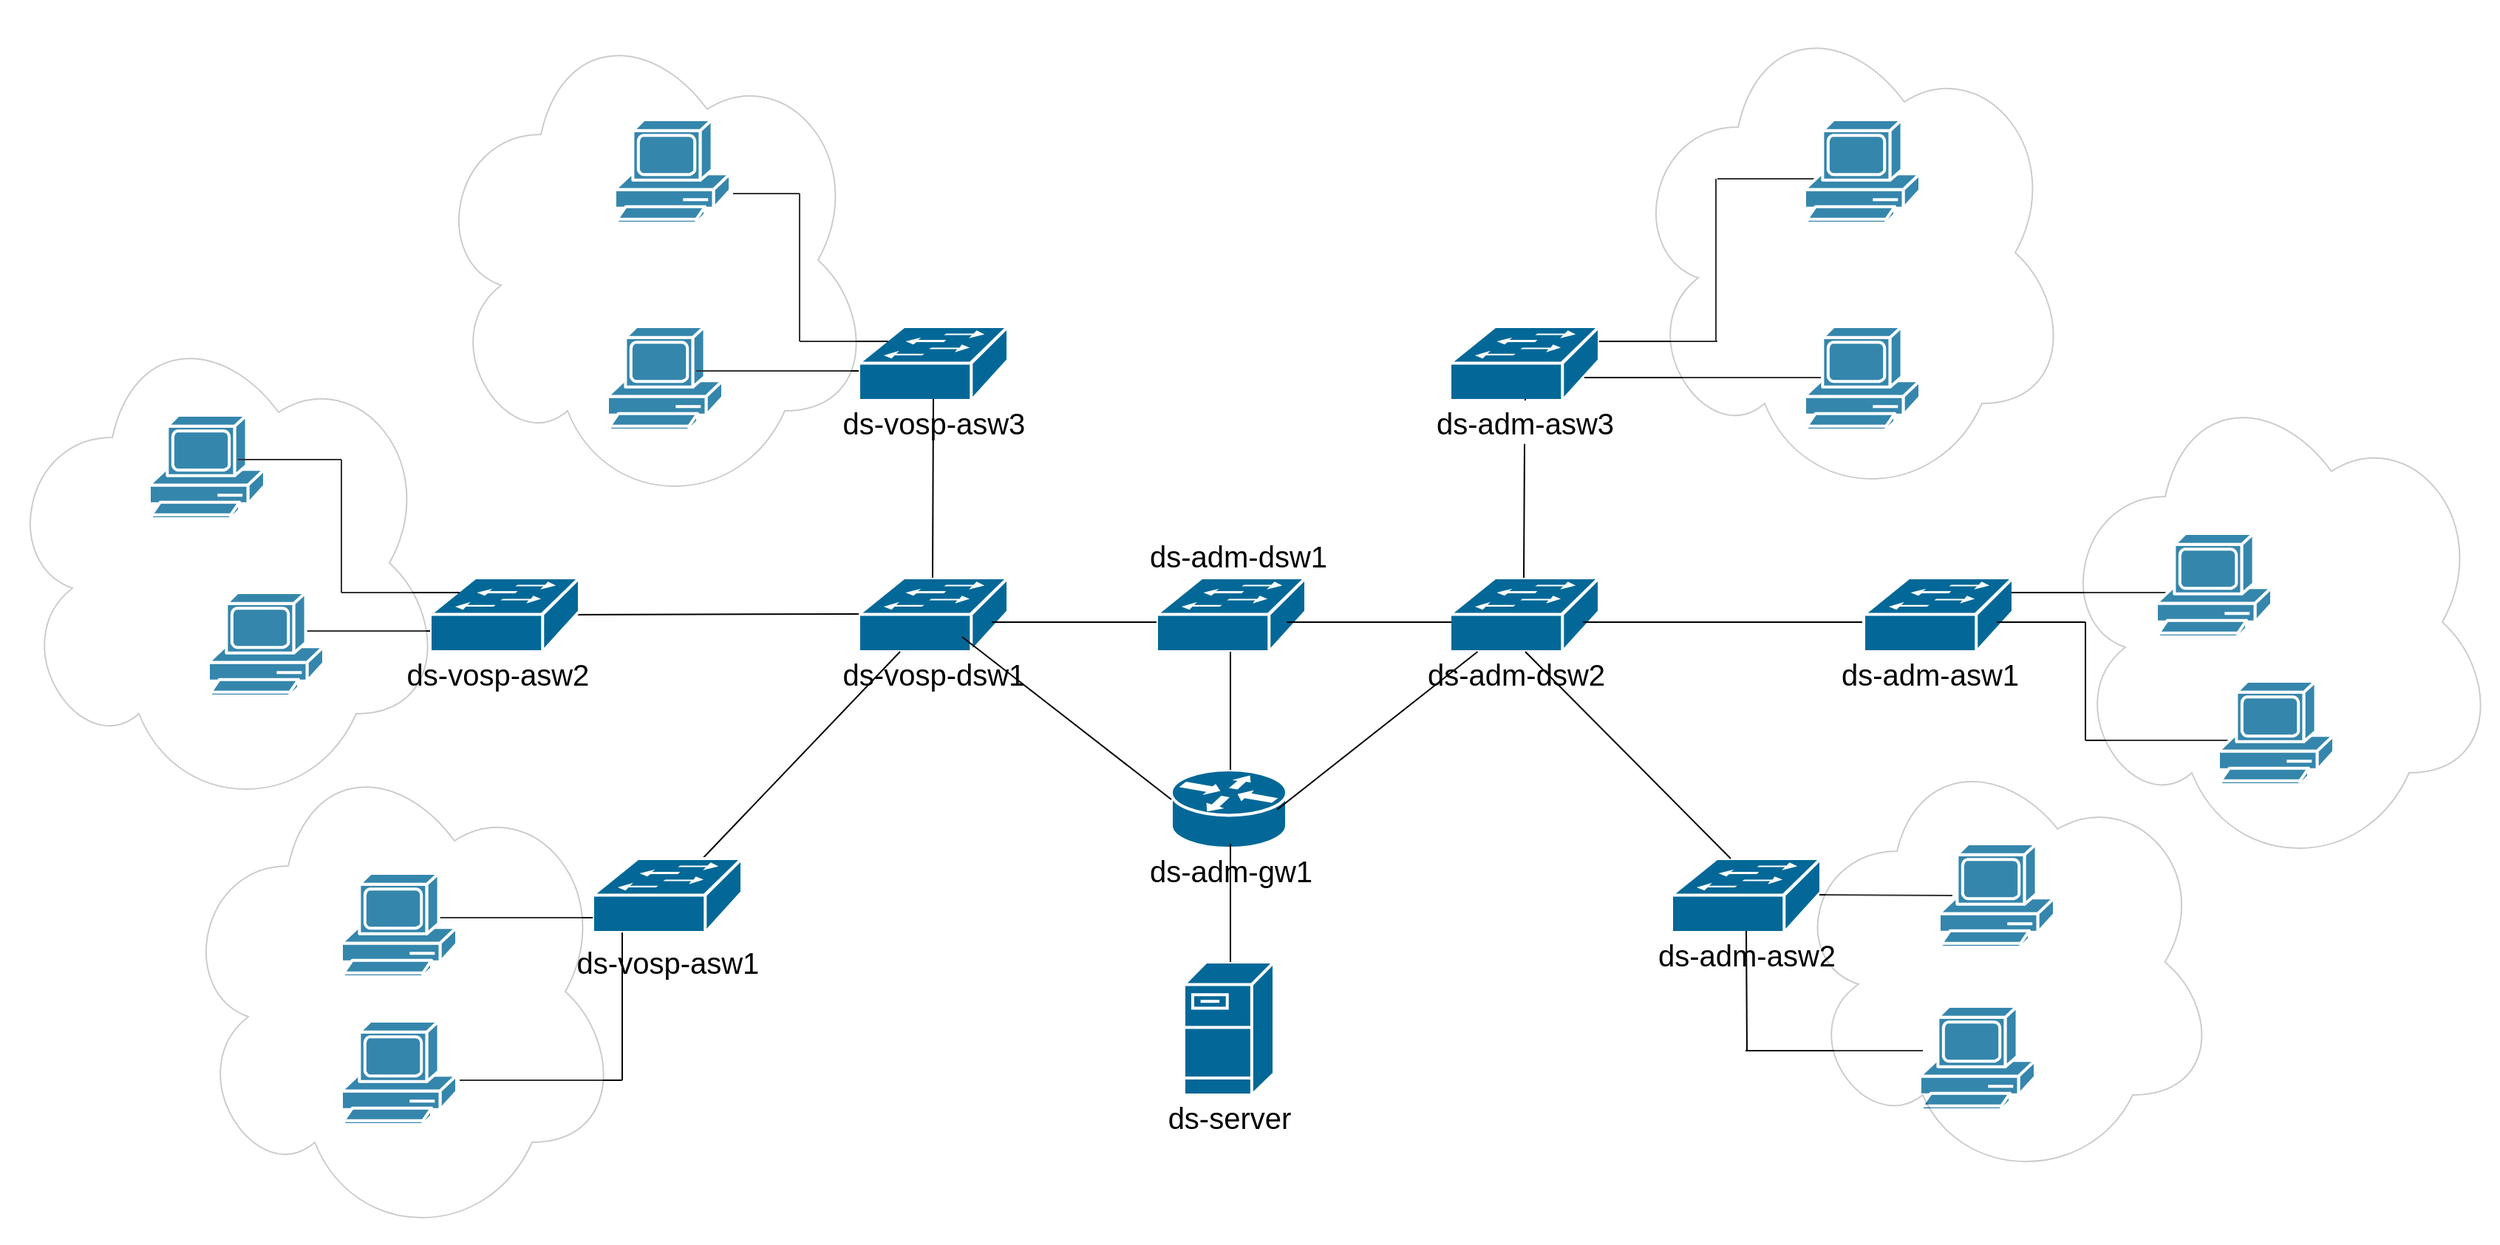 <mxfile version="21.1.7" type="github">
  <diagram name="Page-1" id="c37626ed-c26b-45fb-9056-f9ebc6bb27b6">
    <mxGraphModel dx="1684" dy="95" grid="1" gridSize="10" guides="1" tooltips="1" connect="1" arrows="1" fold="1" page="1" pageScale="1" pageWidth="1100" pageHeight="850" background="none" math="0" shadow="0">
      <root>
        <mxCell id="0" />
        <mxCell id="1" parent="0" />
        <mxCell id="XvvMgI4vBFlba0enUQ60-3" value="" style="shape=mxgraph.cisco.computers_and_peripherals.pc;sketch=0;html=1;pointerEvents=1;dashed=0;fillColor=#036897;strokeColor=#ffffff;strokeWidth=2;verticalLabelPosition=bottom;verticalAlign=top;align=center;outlineConnect=0;" parent="1" vertex="1">
          <mxGeometry x="-140" y="1150" width="78" height="70" as="geometry" />
        </mxCell>
        <mxCell id="XvvMgI4vBFlba0enUQ60-4" value="" style="shape=mxgraph.cisco.computers_and_peripherals.pc;sketch=0;html=1;pointerEvents=1;dashed=0;fillColor=#036897;strokeColor=#ffffff;strokeWidth=2;verticalLabelPosition=bottom;verticalAlign=top;align=center;outlineConnect=0;" parent="1" vertex="1">
          <mxGeometry x="-135" y="1010" width="78" height="70" as="geometry" />
        </mxCell>
        <mxCell id="XvvMgI4vBFlba0enUQ60-5" value="" style="shape=mxgraph.cisco.switches.workgroup_switch;sketch=0;html=1;pointerEvents=1;dashed=0;fillColor=#036897;strokeColor=#ffffff;strokeWidth=2;verticalLabelPosition=bottom;verticalAlign=top;align=center;outlineConnect=0;" parent="1" vertex="1">
          <mxGeometry x="430" y="1320" width="101" height="50" as="geometry" />
        </mxCell>
        <mxCell id="XvvMgI4vBFlba0enUQ60-6" value="" style="shape=mxgraph.cisco.switches.workgroup_switch;sketch=0;html=1;pointerEvents=1;dashed=0;fillColor=#036897;strokeColor=#ffffff;strokeWidth=2;verticalLabelPosition=bottom;verticalAlign=top;align=center;outlineConnect=0;" parent="1" vertex="1">
          <mxGeometry x="231.5" y="1320" width="101" height="50" as="geometry" />
        </mxCell>
        <mxCell id="XvvMgI4vBFlba0enUQ60-8" value="" style="shape=mxgraph.cisco.switches.workgroup_switch;sketch=0;html=1;pointerEvents=1;dashed=0;fillColor=#036897;strokeColor=#ffffff;strokeWidth=2;verticalLabelPosition=bottom;verticalAlign=top;align=center;outlineConnect=0;" parent="1" vertex="1">
          <mxGeometry x="30" y="1320" width="101" height="50" as="geometry" />
        </mxCell>
        <mxCell id="XvvMgI4vBFlba0enUQ60-9" value="" style="shape=mxgraph.cisco.routers.router;sketch=0;html=1;pointerEvents=1;dashed=0;fillColor=#036897;strokeColor=#ffffff;strokeWidth=2;verticalLabelPosition=bottom;verticalAlign=top;align=center;outlineConnect=0;" parent="1" vertex="1">
          <mxGeometry x="241.5" y="1450" width="78" height="53" as="geometry" />
        </mxCell>
        <mxCell id="XvvMgI4vBFlba0enUQ60-10" value="" style="shape=mxgraph.cisco.servers.fileserver;sketch=0;html=1;pointerEvents=1;dashed=0;fillColor=#036897;strokeColor=#ffffff;strokeWidth=2;verticalLabelPosition=bottom;verticalAlign=top;align=center;outlineConnect=0;" parent="1" vertex="1">
          <mxGeometry x="250" y="1580" width="61" height="90" as="geometry" />
        </mxCell>
        <mxCell id="XvvMgI4vBFlba0enUQ60-12" value="" style="shape=mxgraph.cisco.switches.workgroup_switch;sketch=0;html=1;pointerEvents=1;dashed=0;fillColor=#036897;strokeColor=#ffffff;strokeWidth=2;verticalLabelPosition=bottom;verticalAlign=top;align=center;outlineConnect=0;" parent="1" vertex="1">
          <mxGeometry x="30" y="1150" width="101" height="50" as="geometry" />
        </mxCell>
        <mxCell id="XvvMgI4vBFlba0enUQ60-13" value="" style="shape=mxgraph.cisco.switches.workgroup_switch;sketch=0;html=1;pointerEvents=1;dashed=0;fillColor=#036897;strokeColor=#ffffff;strokeWidth=2;verticalLabelPosition=bottom;verticalAlign=top;align=center;outlineConnect=0;" parent="1" vertex="1">
          <mxGeometry x="430" y="1150" width="101" height="50" as="geometry" />
        </mxCell>
        <mxCell id="dDXD2PsUgnubhzzMAjPv-3" value="" style="endArrow=none;html=1;rounded=0;" parent="1" edge="1">
          <mxGeometry width="50" height="50" relative="1" as="geometry">
            <mxPoint x="281.5" y="1450" as="sourcePoint" />
            <mxPoint x="281.5" y="1370" as="targetPoint" />
          </mxGeometry>
        </mxCell>
        <mxCell id="dDXD2PsUgnubhzzMAjPv-5" value="" style="endArrow=none;html=1;rounded=0;" parent="1" edge="1">
          <mxGeometry width="50" height="50" relative="1" as="geometry">
            <mxPoint x="281.5" y="1580" as="sourcePoint" />
            <mxPoint x="281.5" y="1500" as="targetPoint" />
          </mxGeometry>
        </mxCell>
        <mxCell id="dDXD2PsUgnubhzzMAjPv-6" value="" style="endArrow=none;html=1;rounded=0;" parent="1" edge="1">
          <mxGeometry width="50" height="50" relative="1" as="geometry">
            <mxPoint x="120" y="1350" as="sourcePoint" />
            <mxPoint x="231.5" y="1350" as="targetPoint" />
          </mxGeometry>
        </mxCell>
        <mxCell id="dDXD2PsUgnubhzzMAjPv-7" value="" style="endArrow=none;html=1;rounded=0;" parent="1" edge="1">
          <mxGeometry width="50" height="50" relative="1" as="geometry">
            <mxPoint x="319.5" y="1350" as="sourcePoint" />
            <mxPoint x="431" y="1350" as="targetPoint" />
          </mxGeometry>
        </mxCell>
        <mxCell id="dDXD2PsUgnubhzzMAjPv-8" value="" style="endArrow=none;html=1;rounded=0;entryX=0.5;entryY=0.98;entryDx=0;entryDy=0;entryPerimeter=0;" parent="1" target="XvvMgI4vBFlba0enUQ60-12" edge="1">
          <mxGeometry width="50" height="50" relative="1" as="geometry">
            <mxPoint x="80" y="1320" as="sourcePoint" />
            <mxPoint x="80" y="1230" as="targetPoint" />
          </mxGeometry>
        </mxCell>
        <mxCell id="dDXD2PsUgnubhzzMAjPv-9" value="" style="endArrow=none;html=1;rounded=0;entryX=0.5;entryY=0.98;entryDx=0;entryDy=0;entryPerimeter=0;" parent="1" edge="1" source="FELmi7-JpcPB_7Qh0uIB-7">
          <mxGeometry width="50" height="50" relative="1" as="geometry">
            <mxPoint x="480" y="1320" as="sourcePoint" />
            <mxPoint x="481" y="1199" as="targetPoint" />
          </mxGeometry>
        </mxCell>
        <mxCell id="dDXD2PsUgnubhzzMAjPv-10" value="" style="endArrow=none;html=1;rounded=0;" parent="1" edge="1">
          <mxGeometry width="50" height="50" relative="1" as="geometry">
            <mxPoint x="100" y="1360" as="sourcePoint" />
            <mxPoint x="241.5" y="1470" as="targetPoint" />
          </mxGeometry>
        </mxCell>
        <mxCell id="dDXD2PsUgnubhzzMAjPv-12" value="" style="endArrow=none;html=1;rounded=0;entryX=0.919;entryY=0.506;entryDx=0;entryDy=0;entryPerimeter=0;" parent="1" source="XvvMgI4vBFlba0enUQ60-5" target="XvvMgI4vBFlba0enUQ60-9" edge="1">
          <mxGeometry width="50" height="50" relative="1" as="geometry">
            <mxPoint x="159" y="1379" as="sourcePoint" />
            <mxPoint x="320" y="1480" as="targetPoint" />
          </mxGeometry>
        </mxCell>
        <mxCell id="dDXD2PsUgnubhzzMAjPv-13" value="" style="endArrow=none;html=1;rounded=0;" parent="1" edge="1">
          <mxGeometry width="50" height="50" relative="1" as="geometry">
            <mxPoint x="-170" y="1345" as="sourcePoint" />
            <mxPoint x="30" y="1344.5" as="targetPoint" />
          </mxGeometry>
        </mxCell>
        <mxCell id="dDXD2PsUgnubhzzMAjPv-14" value="" style="shape=mxgraph.cisco.switches.workgroup_switch;sketch=0;html=1;pointerEvents=1;dashed=0;fillColor=#036897;strokeColor=#ffffff;strokeWidth=2;verticalLabelPosition=bottom;verticalAlign=top;align=center;outlineConnect=0;" parent="1" vertex="1">
          <mxGeometry x="-260" y="1320" width="101" height="50" as="geometry" />
        </mxCell>
        <mxCell id="dDXD2PsUgnubhzzMAjPv-15" value="" style="endArrow=none;html=1;rounded=0;" parent="1" source="dDXD2PsUgnubhzzMAjPv-16" edge="1">
          <mxGeometry width="50" height="50" relative="1" as="geometry">
            <mxPoint x="58" y="1450" as="sourcePoint" />
            <mxPoint x="58" y="1370" as="targetPoint" />
          </mxGeometry>
        </mxCell>
        <mxCell id="dDXD2PsUgnubhzzMAjPv-16" value="" style="shape=mxgraph.cisco.switches.workgroup_switch;sketch=0;html=1;pointerEvents=1;dashed=0;fillColor=#036897;strokeColor=#ffffff;strokeWidth=2;verticalLabelPosition=bottom;verticalAlign=top;align=center;outlineConnect=0;" parent="1" vertex="1">
          <mxGeometry x="-150" y="1510" width="101" height="50" as="geometry" />
        </mxCell>
        <mxCell id="dDXD2PsUgnubhzzMAjPv-17" value="" style="shape=mxgraph.cisco.switches.workgroup_switch;sketch=0;html=1;pointerEvents=1;dashed=0;fillColor=#036897;strokeColor=#ffffff;strokeWidth=2;verticalLabelPosition=bottom;verticalAlign=top;align=center;outlineConnect=0;" parent="1" vertex="1">
          <mxGeometry x="580" y="1510" width="101" height="50" as="geometry" />
        </mxCell>
        <mxCell id="dDXD2PsUgnubhzzMAjPv-20" value="" style="endArrow=none;html=1;rounded=0;entryX=0.396;entryY=0;entryDx=0;entryDy=0;entryPerimeter=0;" parent="1" target="dDXD2PsUgnubhzzMAjPv-17" edge="1">
          <mxGeometry width="50" height="50" relative="1" as="geometry">
            <mxPoint x="481" y="1370" as="sourcePoint" />
            <mxPoint x="531" y="1320" as="targetPoint" />
          </mxGeometry>
        </mxCell>
        <mxCell id="dDXD2PsUgnubhzzMAjPv-21" value="" style="endArrow=none;html=1;rounded=0;" parent="1" edge="1">
          <mxGeometry width="50" height="50" relative="1" as="geometry">
            <mxPoint x="520" y="1350" as="sourcePoint" />
            <mxPoint x="720" y="1350" as="targetPoint" />
          </mxGeometry>
        </mxCell>
        <mxCell id="dDXD2PsUgnubhzzMAjPv-22" value="" style="shape=mxgraph.cisco.switches.workgroup_switch;sketch=0;html=1;pointerEvents=1;dashed=0;fillColor=#036897;strokeColor=#ffffff;strokeWidth=2;verticalLabelPosition=bottom;verticalAlign=top;align=center;outlineConnect=0;" parent="1" vertex="1">
          <mxGeometry x="710" y="1320" width="101" height="50" as="geometry" />
        </mxCell>
        <mxCell id="dDXD2PsUgnubhzzMAjPv-24" value="" style="endArrow=none;html=1;rounded=0;" parent="1" edge="1">
          <mxGeometry width="50" height="50" relative="1" as="geometry">
            <mxPoint x="-80" y="1180" as="sourcePoint" />
            <mxPoint x="30" y="1180" as="targetPoint" />
          </mxGeometry>
        </mxCell>
        <mxCell id="dDXD2PsUgnubhzzMAjPv-25" value="" style="endArrow=none;html=1;rounded=0;" parent="1" edge="1">
          <mxGeometry width="50" height="50" relative="1" as="geometry">
            <mxPoint x="-10" y="1160" as="sourcePoint" />
            <mxPoint x="50" y="1160" as="targetPoint" />
          </mxGeometry>
        </mxCell>
        <mxCell id="dDXD2PsUgnubhzzMAjPv-26" value="" style="endArrow=none;html=1;rounded=0;" parent="1" edge="1">
          <mxGeometry width="50" height="50" relative="1" as="geometry">
            <mxPoint x="-10" y="1160" as="sourcePoint" />
            <mxPoint x="-10" y="1060" as="targetPoint" />
          </mxGeometry>
        </mxCell>
        <mxCell id="dDXD2PsUgnubhzzMAjPv-27" value="" style="endArrow=none;html=1;rounded=0;exitX=1.026;exitY=0.714;exitDx=0;exitDy=0;exitPerimeter=0;" parent="1" source="XvvMgI4vBFlba0enUQ60-4" edge="1">
          <mxGeometry width="50" height="50" relative="1" as="geometry">
            <mxPoint x="-60" y="1110" as="sourcePoint" />
            <mxPoint x="-10" y="1060" as="targetPoint" />
          </mxGeometry>
        </mxCell>
        <mxCell id="dDXD2PsUgnubhzzMAjPv-28" value="" style="endArrow=none;html=1;rounded=0;" parent="1" edge="1">
          <mxGeometry width="50" height="50" relative="1" as="geometry">
            <mxPoint x="-350" y="1356" as="sourcePoint" />
            <mxPoint x="-260" y="1356" as="targetPoint" />
          </mxGeometry>
        </mxCell>
        <mxCell id="dDXD2PsUgnubhzzMAjPv-29" value="" style="endArrow=none;html=1;rounded=0;" parent="1" edge="1">
          <mxGeometry width="50" height="50" relative="1" as="geometry">
            <mxPoint x="-320" y="1330" as="sourcePoint" />
            <mxPoint x="-240" y="1330" as="targetPoint" />
          </mxGeometry>
        </mxCell>
        <mxCell id="dDXD2PsUgnubhzzMAjPv-30" value="" style="endArrow=none;html=1;rounded=0;" parent="1" edge="1">
          <mxGeometry width="50" height="50" relative="1" as="geometry">
            <mxPoint x="-320" y="1330" as="sourcePoint" />
            <mxPoint x="-320" y="1240" as="targetPoint" />
          </mxGeometry>
        </mxCell>
        <mxCell id="dDXD2PsUgnubhzzMAjPv-33" value="" style="shape=mxgraph.cisco.computers_and_peripherals.pc;sketch=0;html=1;pointerEvents=1;dashed=0;fillColor=#036897;strokeColor=#ffffff;strokeWidth=2;verticalLabelPosition=bottom;verticalAlign=top;align=center;outlineConnect=0;" parent="1" vertex="1">
          <mxGeometry x="-410" y="1330" width="78" height="70" as="geometry" />
        </mxCell>
        <mxCell id="dDXD2PsUgnubhzzMAjPv-36" value="" style="ellipse;shape=cloud;whiteSpace=wrap;html=1;opacity=20;" parent="1" vertex="1">
          <mxGeometry x="-260" y="935" width="300" height="340" as="geometry" />
        </mxCell>
        <mxCell id="dDXD2PsUgnubhzzMAjPv-37" value="" style="endArrow=none;html=1;rounded=0;" parent="1" edge="1">
          <mxGeometry width="50" height="50" relative="1" as="geometry">
            <mxPoint x="-130" y="1660" as="sourcePoint" />
            <mxPoint x="-130" y="1560" as="targetPoint" />
          </mxGeometry>
        </mxCell>
        <mxCell id="dDXD2PsUgnubhzzMAjPv-40" value="" style="endArrow=none;html=1;rounded=0;entryX=0.026;entryY=0.429;entryDx=0;entryDy=0;entryPerimeter=0;" parent="1" target="dDXD2PsUgnubhzzMAjPv-46" edge="1">
          <mxGeometry width="50" height="50" relative="1" as="geometry">
            <mxPoint x="630" y="1640" as="sourcePoint" />
            <mxPoint x="691" y="1640" as="targetPoint" />
          </mxGeometry>
        </mxCell>
        <mxCell id="dDXD2PsUgnubhzzMAjPv-41" value="" style="endArrow=none;html=1;rounded=0;" parent="1" edge="1">
          <mxGeometry width="50" height="50" relative="1" as="geometry">
            <mxPoint x="810" y="1330" as="sourcePoint" />
            <mxPoint x="920" y="1330" as="targetPoint" />
          </mxGeometry>
        </mxCell>
        <mxCell id="dDXD2PsUgnubhzzMAjPv-42" value="" style="endArrow=none;html=1;rounded=0;" parent="1" edge="1">
          <mxGeometry width="50" height="50" relative="1" as="geometry">
            <mxPoint x="800" y="1350" as="sourcePoint" />
            <mxPoint x="860" y="1350" as="targetPoint" />
          </mxGeometry>
        </mxCell>
        <mxCell id="dDXD2PsUgnubhzzMAjPv-44" value="" style="endArrow=none;html=1;rounded=0;" parent="1" edge="1">
          <mxGeometry width="50" height="50" relative="1" as="geometry">
            <mxPoint x="680" y="1534.5" as="sourcePoint" />
            <mxPoint x="770" y="1535" as="targetPoint" />
          </mxGeometry>
        </mxCell>
        <mxCell id="dDXD2PsUgnubhzzMAjPv-45" value="" style="shape=mxgraph.cisco.computers_and_peripherals.pc;sketch=0;html=1;pointerEvents=1;dashed=0;fillColor=#036897;strokeColor=#ffffff;strokeWidth=2;verticalLabelPosition=bottom;verticalAlign=top;align=center;outlineConnect=0;" parent="1" vertex="1">
          <mxGeometry x="761" y="1500" width="78" height="70" as="geometry" />
        </mxCell>
        <mxCell id="dDXD2PsUgnubhzzMAjPv-46" value="" style="shape=mxgraph.cisco.computers_and_peripherals.pc;sketch=0;html=1;pointerEvents=1;dashed=0;fillColor=#036897;strokeColor=#ffffff;strokeWidth=2;verticalLabelPosition=bottom;verticalAlign=top;align=center;outlineConnect=0;" parent="1" vertex="1">
          <mxGeometry x="748" y="1610" width="78" height="70" as="geometry" />
        </mxCell>
        <mxCell id="dDXD2PsUgnubhzzMAjPv-47" value="" style="endArrow=none;html=1;rounded=0;" parent="1" edge="1">
          <mxGeometry width="50" height="50" relative="1" as="geometry">
            <mxPoint x="-260" y="1550" as="sourcePoint" />
            <mxPoint x="-150" y="1550" as="targetPoint" />
          </mxGeometry>
        </mxCell>
        <mxCell id="dDXD2PsUgnubhzzMAjPv-48" value="" style="shape=mxgraph.cisco.computers_and_peripherals.pc;sketch=0;html=1;pointerEvents=1;dashed=0;fillColor=#036897;strokeColor=#ffffff;strokeWidth=2;verticalLabelPosition=bottom;verticalAlign=top;align=center;outlineConnect=0;" parent="1" vertex="1">
          <mxGeometry x="-320" y="1520" width="78" height="70" as="geometry" />
        </mxCell>
        <mxCell id="dDXD2PsUgnubhzzMAjPv-49" value="" style="shape=mxgraph.cisco.computers_and_peripherals.pc;sketch=0;html=1;pointerEvents=1;dashed=0;fillColor=#036897;strokeColor=#ffffff;strokeWidth=2;verticalLabelPosition=bottom;verticalAlign=top;align=center;outlineConnect=0;" parent="1" vertex="1">
          <mxGeometry x="-320" y="1620" width="78" height="70" as="geometry" />
        </mxCell>
        <mxCell id="dDXD2PsUgnubhzzMAjPv-50" value="" style="endArrow=none;html=1;rounded=0;" parent="1" edge="1">
          <mxGeometry width="50" height="50" relative="1" as="geometry">
            <mxPoint x="860" y="1430" as="sourcePoint" />
            <mxPoint x="860" y="1350" as="targetPoint" />
          </mxGeometry>
        </mxCell>
        <mxCell id="dDXD2PsUgnubhzzMAjPv-51" value="" style="endArrow=none;html=1;rounded=0;" parent="1" edge="1">
          <mxGeometry width="50" height="50" relative="1" as="geometry">
            <mxPoint x="860" y="1430" as="sourcePoint" />
            <mxPoint x="960" y="1430" as="targetPoint" />
          </mxGeometry>
        </mxCell>
        <mxCell id="dDXD2PsUgnubhzzMAjPv-53" value="" style="shape=mxgraph.cisco.computers_and_peripherals.pc;sketch=0;html=1;pointerEvents=1;dashed=0;fillColor=#036897;strokeColor=#ffffff;strokeWidth=2;verticalLabelPosition=bottom;verticalAlign=top;align=center;outlineConnect=0;" parent="1" vertex="1">
          <mxGeometry x="908" y="1290" width="78" height="70" as="geometry" />
        </mxCell>
        <mxCell id="dDXD2PsUgnubhzzMAjPv-54" value="" style="shape=mxgraph.cisco.computers_and_peripherals.pc;sketch=0;html=1;pointerEvents=1;dashed=0;fillColor=#036897;strokeColor=#ffffff;strokeWidth=2;verticalLabelPosition=bottom;verticalAlign=top;align=center;outlineConnect=0;" parent="1" vertex="1">
          <mxGeometry x="950" y="1390" width="78" height="70" as="geometry" />
        </mxCell>
        <mxCell id="dDXD2PsUgnubhzzMAjPv-55" value="" style="endArrow=none;html=1;rounded=0;" parent="1" edge="1">
          <mxGeometry width="50" height="50" relative="1" as="geometry">
            <mxPoint x="531" y="1160" as="sourcePoint" />
            <mxPoint x="611" y="1160" as="targetPoint" />
          </mxGeometry>
        </mxCell>
        <mxCell id="dDXD2PsUgnubhzzMAjPv-56" value="" style="endArrow=none;html=1;rounded=0;" parent="1" edge="1">
          <mxGeometry width="50" height="50" relative="1" as="geometry">
            <mxPoint x="610" y="1160" as="sourcePoint" />
            <mxPoint x="610" y="1050" as="targetPoint" />
          </mxGeometry>
        </mxCell>
        <mxCell id="dDXD2PsUgnubhzzMAjPv-57" value="" style="endArrow=none;html=1;rounded=0;" parent="1" edge="1">
          <mxGeometry width="50" height="50" relative="1" as="geometry">
            <mxPoint x="611" y="1050" as="sourcePoint" />
            <mxPoint x="681" y="1050" as="targetPoint" />
          </mxGeometry>
        </mxCell>
        <mxCell id="dDXD2PsUgnubhzzMAjPv-58" value="" style="shape=mxgraph.cisco.computers_and_peripherals.pc;sketch=0;html=1;pointerEvents=1;dashed=0;fillColor=#036897;strokeColor=#ffffff;strokeWidth=2;verticalLabelPosition=bottom;verticalAlign=top;align=center;outlineConnect=0;" parent="1" vertex="1">
          <mxGeometry x="670" y="1010" width="78" height="70" as="geometry" />
        </mxCell>
        <mxCell id="dDXD2PsUgnubhzzMAjPv-59" value="" style="endArrow=none;html=1;rounded=0;" parent="1" edge="1">
          <mxGeometry width="50" height="50" relative="1" as="geometry">
            <mxPoint x="521" y="1184.5" as="sourcePoint" />
            <mxPoint x="681" y="1184.5" as="targetPoint" />
          </mxGeometry>
        </mxCell>
        <mxCell id="dDXD2PsUgnubhzzMAjPv-61" value="" style="shape=mxgraph.cisco.computers_and_peripherals.pc;sketch=0;html=1;pointerEvents=1;dashed=0;fillColor=#036897;strokeColor=#ffffff;strokeWidth=2;verticalLabelPosition=bottom;verticalAlign=top;align=center;outlineConnect=0;" parent="1" vertex="1">
          <mxGeometry x="670" y="1150" width="78" height="70" as="geometry" />
        </mxCell>
        <mxCell id="dDXD2PsUgnubhzzMAjPv-62" value="" style="ellipse;shape=cloud;whiteSpace=wrap;html=1;opacity=20;" parent="1" vertex="1">
          <mxGeometry x="550" y="930" width="300" height="340" as="geometry" />
        </mxCell>
        <mxCell id="dDXD2PsUgnubhzzMAjPv-63" value="" style="ellipse;shape=cloud;whiteSpace=wrap;html=1;opacity=20;" parent="1" vertex="1">
          <mxGeometry x="839" y="1180" width="300" height="340" as="geometry" />
        </mxCell>
        <mxCell id="dDXD2PsUgnubhzzMAjPv-64" value="" style="ellipse;shape=cloud;whiteSpace=wrap;html=1;opacity=20;" parent="1" vertex="1">
          <mxGeometry x="660" y="1430" width="290" height="300" as="geometry" />
        </mxCell>
        <mxCell id="dDXD2PsUgnubhzzMAjPv-65" value="" style="endArrow=none;html=1;rounded=0;exitX=1.026;exitY=0.571;exitDx=0;exitDy=0;exitPerimeter=0;" parent="1" source="dDXD2PsUgnubhzzMAjPv-49" edge="1">
          <mxGeometry width="50" height="50" relative="1" as="geometry">
            <mxPoint x="-180" y="1710" as="sourcePoint" />
            <mxPoint x="-130" y="1660" as="targetPoint" />
          </mxGeometry>
        </mxCell>
        <mxCell id="dDXD2PsUgnubhzzMAjPv-66" value="" style="ellipse;shape=cloud;whiteSpace=wrap;html=1;opacity=20;" parent="1" vertex="1">
          <mxGeometry x="-431" y="1430" width="300" height="340" as="geometry" />
        </mxCell>
        <mxCell id="FELmi7-JpcPB_7Qh0uIB-1" value="" style="shape=mxgraph.cisco.computers_and_peripherals.pc;sketch=0;html=1;pointerEvents=1;dashed=0;fillColor=#036897;strokeColor=#ffffff;strokeWidth=2;verticalLabelPosition=bottom;verticalAlign=top;align=center;outlineConnect=0;" vertex="1" parent="1">
          <mxGeometry x="-450" y="1210" width="78" height="70" as="geometry" />
        </mxCell>
        <mxCell id="FELmi7-JpcPB_7Qh0uIB-2" value="" style="endArrow=none;html=1;rounded=0;" edge="1" parent="1">
          <mxGeometry width="50" height="50" relative="1" as="geometry">
            <mxPoint x="-390" y="1240" as="sourcePoint" />
            <mxPoint x="-320" y="1240" as="targetPoint" />
          </mxGeometry>
        </mxCell>
        <mxCell id="dDXD2PsUgnubhzzMAjPv-35" value="" style="ellipse;shape=cloud;whiteSpace=wrap;html=1;opacity=20;" parent="1" vertex="1">
          <mxGeometry x="-550" y="1140" width="300" height="340" as="geometry" />
        </mxCell>
        <mxCell id="FELmi7-JpcPB_7Qh0uIB-3" value="&lt;font style=&quot;font-size: 20px;&quot;&gt;ds-server&lt;/font&gt;" style="text;html=1;strokeColor=none;fillColor=none;align=center;verticalAlign=middle;whiteSpace=wrap;rounded=0;" vertex="1" parent="1">
          <mxGeometry x="230.5" y="1670" width="100" height="30" as="geometry" />
        </mxCell>
        <mxCell id="FELmi7-JpcPB_7Qh0uIB-4" value="&lt;font style=&quot;font-size: 20px;&quot;&gt;ds-adm-dsw1&lt;/font&gt;" style="text;html=1;strokeColor=none;fillColor=none;align=center;verticalAlign=middle;whiteSpace=wrap;rounded=0;" vertex="1" parent="1">
          <mxGeometry x="222" y="1290" width="129.5" height="30" as="geometry" />
        </mxCell>
        <mxCell id="FELmi7-JpcPB_7Qh0uIB-5" value="&lt;font style=&quot;font-size: 20px;&quot;&gt;ds-adm-gw1&lt;/font&gt;" style="text;html=1;strokeColor=none;fillColor=none;align=center;verticalAlign=middle;whiteSpace=wrap;rounded=0;" vertex="1" parent="1">
          <mxGeometry x="222" y="1503" width="120" height="30" as="geometry" />
        </mxCell>
        <mxCell id="FELmi7-JpcPB_7Qh0uIB-6" value="&lt;font style=&quot;font-size: 20px;&quot;&gt;ds-adm-dsw2&lt;/font&gt;" style="text;html=1;strokeColor=none;fillColor=none;align=center;verticalAlign=middle;whiteSpace=wrap;rounded=0;" vertex="1" parent="1">
          <mxGeometry x="410" y="1370" width="129.5" height="30" as="geometry" />
        </mxCell>
        <mxCell id="FELmi7-JpcPB_7Qh0uIB-8" value="" style="endArrow=none;html=1;rounded=0;entryX=0.5;entryY=0.98;entryDx=0;entryDy=0;entryPerimeter=0;" edge="1" parent="1" target="FELmi7-JpcPB_7Qh0uIB-7">
          <mxGeometry width="50" height="50" relative="1" as="geometry">
            <mxPoint x="480" y="1320" as="sourcePoint" />
            <mxPoint x="481" y="1199" as="targetPoint" />
          </mxGeometry>
        </mxCell>
        <mxCell id="FELmi7-JpcPB_7Qh0uIB-7" value="&lt;font style=&quot;font-size: 20px;&quot;&gt;ds-adm-asw3&lt;/font&gt;" style="text;html=1;strokeColor=none;fillColor=none;align=center;verticalAlign=middle;whiteSpace=wrap;rounded=0;" vertex="1" parent="1">
          <mxGeometry x="415.75" y="1200" width="129.5" height="30" as="geometry" />
        </mxCell>
        <mxCell id="FELmi7-JpcPB_7Qh0uIB-9" value="&lt;font style=&quot;font-size: 20px;&quot;&gt;ds-adm-asw1&lt;/font&gt;" style="text;html=1;strokeColor=none;fillColor=none;align=center;verticalAlign=middle;whiteSpace=wrap;rounded=0;" vertex="1" parent="1">
          <mxGeometry x="690" y="1370" width="129.5" height="30" as="geometry" />
        </mxCell>
        <mxCell id="FELmi7-JpcPB_7Qh0uIB-14" value="" style="endArrow=none;html=1;rounded=0;entryX=0.5;entryY=0.98;entryDx=0;entryDy=0;entryPerimeter=0;" edge="1" parent="1" target="dDXD2PsUgnubhzzMAjPv-17">
          <mxGeometry width="50" height="50" relative="1" as="geometry">
            <mxPoint x="631" y="1640" as="sourcePoint" />
            <mxPoint x="670" y="1590" as="targetPoint" />
          </mxGeometry>
        </mxCell>
        <mxCell id="FELmi7-JpcPB_7Qh0uIB-15" value="&lt;font style=&quot;font-size: 20px;&quot;&gt;ds-adm-asw2&lt;/font&gt;" style="text;html=1;strokeColor=none;fillColor=none;align=center;verticalAlign=middle;whiteSpace=wrap;rounded=0;" vertex="1" parent="1">
          <mxGeometry x="565.75" y="1560" width="129.5" height="30" as="geometry" />
        </mxCell>
        <mxCell id="FELmi7-JpcPB_7Qh0uIB-16" value="&lt;font style=&quot;font-size: 20px;&quot;&gt;ds-vosp-dsw1&lt;/font&gt;" style="text;html=1;strokeColor=none;fillColor=none;align=center;verticalAlign=middle;whiteSpace=wrap;rounded=0;" vertex="1" parent="1">
          <mxGeometry x="15.75" y="1370" width="129.5" height="30" as="geometry" />
        </mxCell>
        <mxCell id="FELmi7-JpcPB_7Qh0uIB-17" value="&lt;font style=&quot;font-size: 20px;&quot;&gt;ds-vosp-asw3&lt;/font&gt;" style="text;html=1;strokeColor=none;fillColor=none;align=center;verticalAlign=middle;whiteSpace=wrap;rounded=0;" vertex="1" parent="1">
          <mxGeometry x="15.75" y="1200" width="129.5" height="30" as="geometry" />
        </mxCell>
        <mxCell id="FELmi7-JpcPB_7Qh0uIB-18" value="&lt;font style=&quot;font-size: 20px;&quot;&gt;ds-vosp-asw2&lt;/font&gt;" style="text;html=1;strokeColor=none;fillColor=none;align=center;verticalAlign=middle;whiteSpace=wrap;rounded=0;" vertex="1" parent="1">
          <mxGeometry x="-279.5" y="1370" width="129.5" height="30" as="geometry" />
        </mxCell>
        <mxCell id="FELmi7-JpcPB_7Qh0uIB-19" value="&lt;font style=&quot;font-size: 20px;&quot;&gt;ds-vosp-asw1&lt;/font&gt;" style="text;html=1;strokeColor=none;fillColor=none;align=center;verticalAlign=middle;whiteSpace=wrap;rounded=0;" vertex="1" parent="1">
          <mxGeometry x="-164.25" y="1565" width="129.5" height="30" as="geometry" />
        </mxCell>
      </root>
    </mxGraphModel>
  </diagram>
</mxfile>
